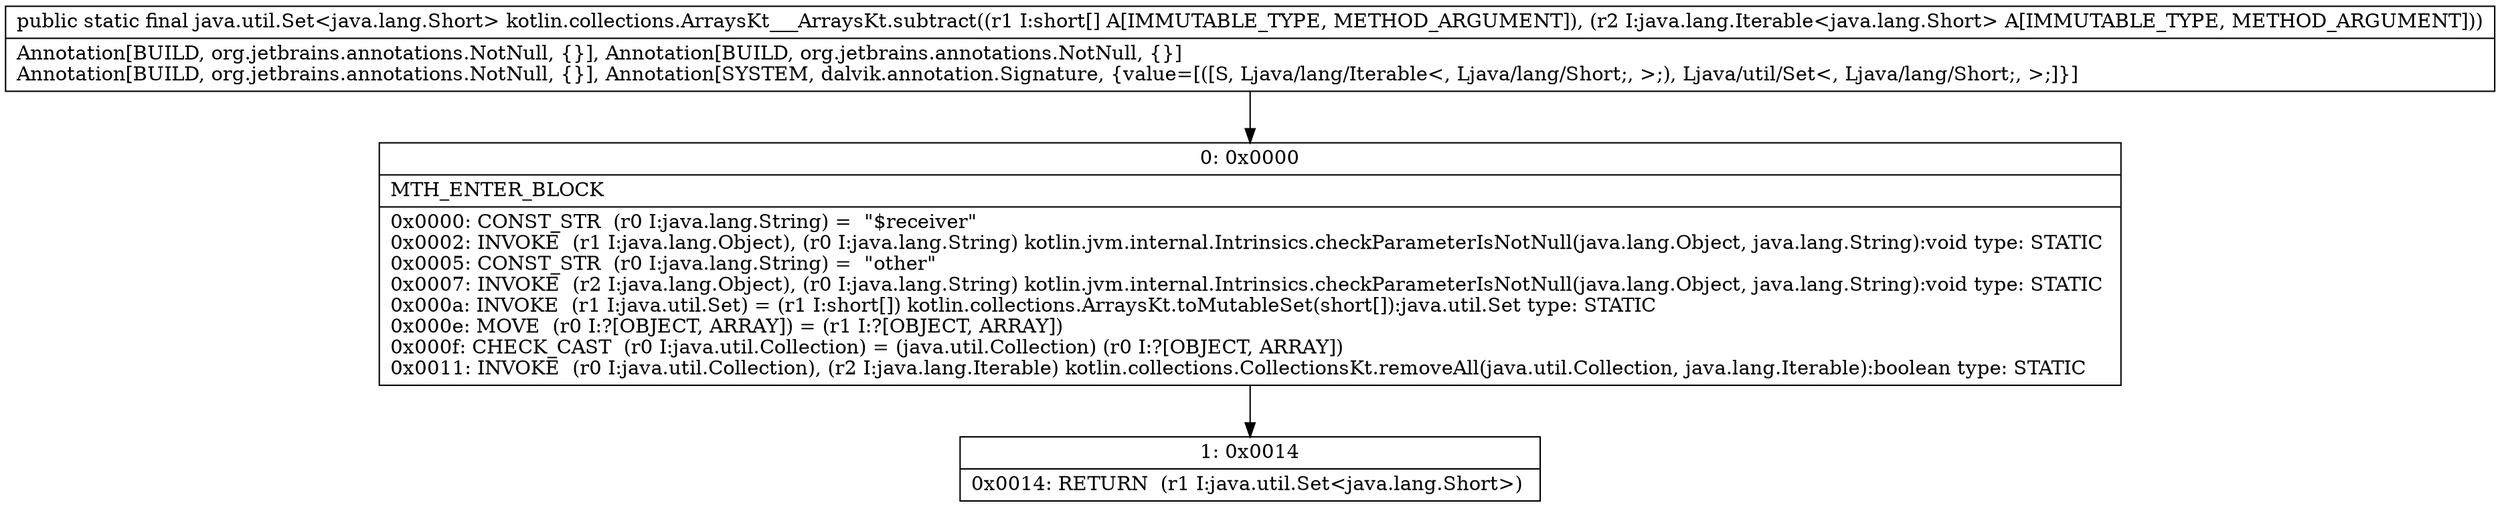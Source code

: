 digraph "CFG forkotlin.collections.ArraysKt___ArraysKt.subtract([SLjava\/lang\/Iterable;)Ljava\/util\/Set;" {
Node_0 [shape=record,label="{0\:\ 0x0000|MTH_ENTER_BLOCK\l|0x0000: CONST_STR  (r0 I:java.lang.String) =  \"$receiver\" \l0x0002: INVOKE  (r1 I:java.lang.Object), (r0 I:java.lang.String) kotlin.jvm.internal.Intrinsics.checkParameterIsNotNull(java.lang.Object, java.lang.String):void type: STATIC \l0x0005: CONST_STR  (r0 I:java.lang.String) =  \"other\" \l0x0007: INVOKE  (r2 I:java.lang.Object), (r0 I:java.lang.String) kotlin.jvm.internal.Intrinsics.checkParameterIsNotNull(java.lang.Object, java.lang.String):void type: STATIC \l0x000a: INVOKE  (r1 I:java.util.Set) = (r1 I:short[]) kotlin.collections.ArraysKt.toMutableSet(short[]):java.util.Set type: STATIC \l0x000e: MOVE  (r0 I:?[OBJECT, ARRAY]) = (r1 I:?[OBJECT, ARRAY]) \l0x000f: CHECK_CAST  (r0 I:java.util.Collection) = (java.util.Collection) (r0 I:?[OBJECT, ARRAY]) \l0x0011: INVOKE  (r0 I:java.util.Collection), (r2 I:java.lang.Iterable) kotlin.collections.CollectionsKt.removeAll(java.util.Collection, java.lang.Iterable):boolean type: STATIC \l}"];
Node_1 [shape=record,label="{1\:\ 0x0014|0x0014: RETURN  (r1 I:java.util.Set\<java.lang.Short\>) \l}"];
MethodNode[shape=record,label="{public static final java.util.Set\<java.lang.Short\> kotlin.collections.ArraysKt___ArraysKt.subtract((r1 I:short[] A[IMMUTABLE_TYPE, METHOD_ARGUMENT]), (r2 I:java.lang.Iterable\<java.lang.Short\> A[IMMUTABLE_TYPE, METHOD_ARGUMENT]))  | Annotation[BUILD, org.jetbrains.annotations.NotNull, \{\}], Annotation[BUILD, org.jetbrains.annotations.NotNull, \{\}]\lAnnotation[BUILD, org.jetbrains.annotations.NotNull, \{\}], Annotation[SYSTEM, dalvik.annotation.Signature, \{value=[([S, Ljava\/lang\/Iterable\<, Ljava\/lang\/Short;, \>;), Ljava\/util\/Set\<, Ljava\/lang\/Short;, \>;]\}]\l}"];
MethodNode -> Node_0;
Node_0 -> Node_1;
}

